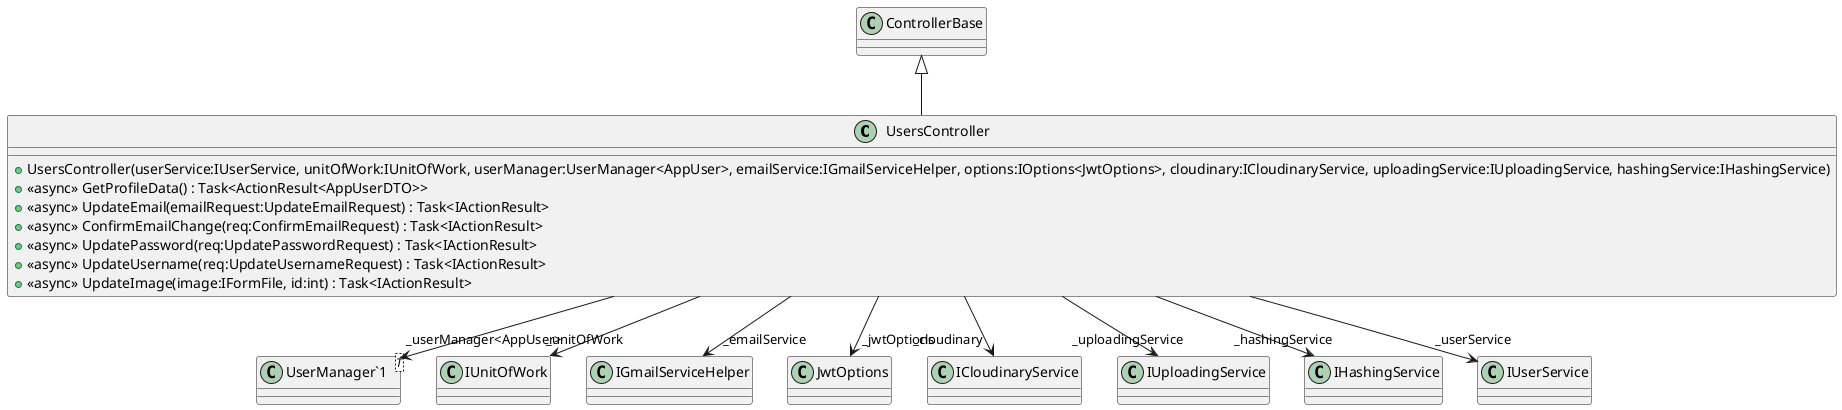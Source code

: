 @startuml
class UsersController {
    + UsersController(userService:IUserService, unitOfWork:IUnitOfWork, userManager:UserManager<AppUser>, emailService:IGmailServiceHelper, options:IOptions<JwtOptions>, cloudinary:ICloudinaryService, uploadingService:IUploadingService, hashingService:IHashingService)
    + <<async>> GetProfileData() : Task<ActionResult<AppUserDTO>>
    + <<async>> UpdateEmail(emailRequest:UpdateEmailRequest) : Task<IActionResult>
    + <<async>> ConfirmEmailChange(req:ConfirmEmailRequest) : Task<IActionResult>
    + <<async>> UpdatePassword(req:UpdatePasswordRequest) : Task<IActionResult>
    + <<async>> UpdateUsername(req:UpdateUsernameRequest) : Task<IActionResult>
    + <<async>> UpdateImage(image:IFormFile, id:int) : Task<IActionResult>
}
class "UserManager`1"<T> {
}
ControllerBase <|-- UsersController
UsersController --> "_unitOfWork" IUnitOfWork
UsersController --> "_userManager<AppUser>" "UserManager`1"
UsersController --> "_emailService" IGmailServiceHelper
UsersController --> "_jwtOptions" JwtOptions
UsersController --> "_cloudinary" ICloudinaryService
UsersController --> "_uploadingService" IUploadingService
UsersController --> "_hashingService" IHashingService
UsersController --> "_userService" IUserService
@enduml
